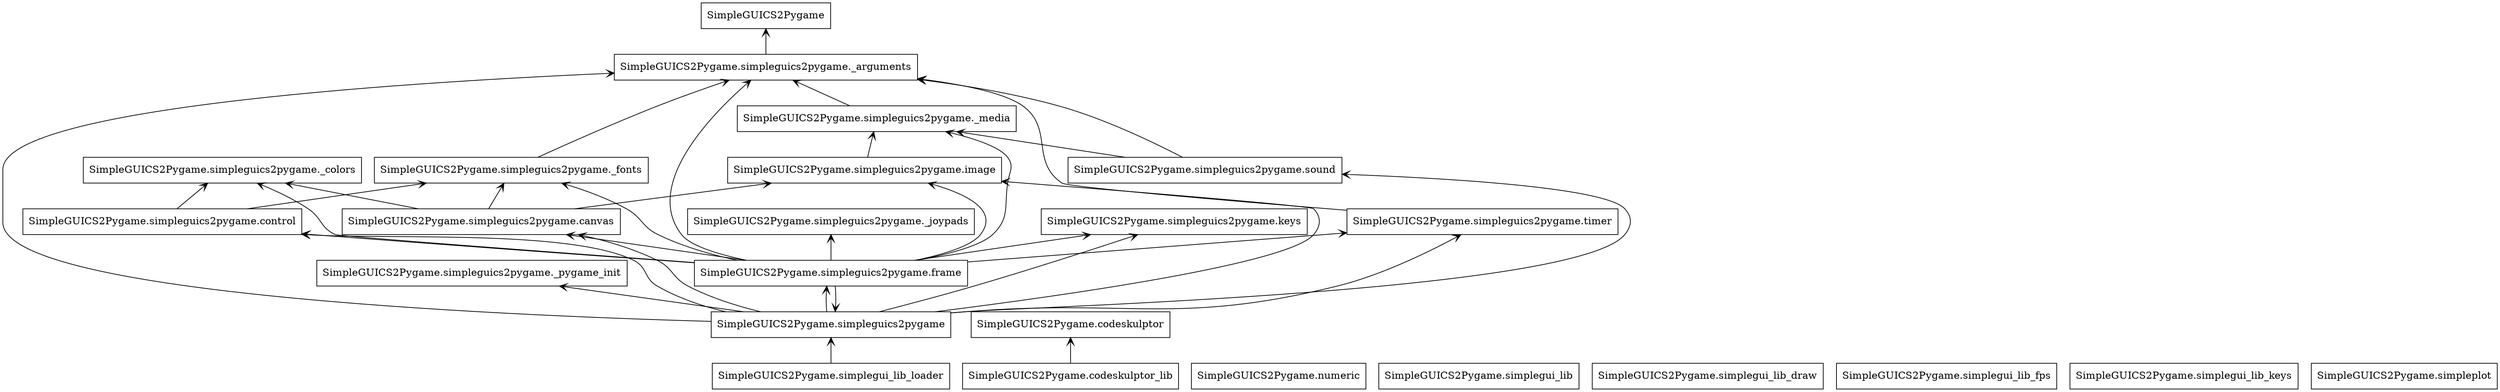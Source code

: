 digraph "packages_SimpleGUICS2Pygame_all" {
charset="utf-8"
rankdir=BT
"0" [label="SimpleGUICS2Pygame", shape="box"];
"1" [label="SimpleGUICS2Pygame.codeskulptor", shape="box"];
"2" [label="SimpleGUICS2Pygame.codeskulptor_lib", shape="box"];
"3" [label="SimpleGUICS2Pygame.numeric", shape="box"];
"4" [label="SimpleGUICS2Pygame.simplegui_lib", shape="box"];
"5" [label="SimpleGUICS2Pygame.simplegui_lib_draw", shape="box"];
"6" [label="SimpleGUICS2Pygame.simplegui_lib_fps", shape="box"];
"7" [label="SimpleGUICS2Pygame.simplegui_lib_keys", shape="box"];
"8" [label="SimpleGUICS2Pygame.simplegui_lib_loader", shape="box"];
"9" [label="SimpleGUICS2Pygame.simpleguics2pygame", shape="box"];
"10" [label="SimpleGUICS2Pygame.simpleguics2pygame._arguments", shape="box"];
"11" [label="SimpleGUICS2Pygame.simpleguics2pygame._colors", shape="box"];
"12" [label="SimpleGUICS2Pygame.simpleguics2pygame._fonts", shape="box"];
"13" [label="SimpleGUICS2Pygame.simpleguics2pygame._joypads", shape="box"];
"14" [label="SimpleGUICS2Pygame.simpleguics2pygame._media", shape="box"];
"15" [label="SimpleGUICS2Pygame.simpleguics2pygame._pygame_init", shape="box"];
"16" [label="SimpleGUICS2Pygame.simpleguics2pygame.canvas", shape="box"];
"17" [label="SimpleGUICS2Pygame.simpleguics2pygame.control", shape="box"];
"18" [label="SimpleGUICS2Pygame.simpleguics2pygame.frame", shape="box"];
"19" [label="SimpleGUICS2Pygame.simpleguics2pygame.image", shape="box"];
"20" [label="SimpleGUICS2Pygame.simpleguics2pygame.keys", shape="box"];
"21" [label="SimpleGUICS2Pygame.simpleguics2pygame.sound", shape="box"];
"22" [label="SimpleGUICS2Pygame.simpleguics2pygame.timer", shape="box"];
"23" [label="SimpleGUICS2Pygame.simpleplot", shape="box"];
"2" -> "1" [arrowhead="open", arrowtail="none"];
"8" -> "9" [arrowhead="open", arrowtail="none"];
"9" -> "10" [arrowhead="open", arrowtail="none"];
"9" -> "15" [arrowhead="open", arrowtail="none"];
"9" -> "16" [arrowhead="open", arrowtail="none"];
"9" -> "17" [arrowhead="open", arrowtail="none"];
"9" -> "18" [arrowhead="open", arrowtail="none"];
"9" -> "19" [arrowhead="open", arrowtail="none"];
"9" -> "20" [arrowhead="open", arrowtail="none"];
"9" -> "21" [arrowhead="open", arrowtail="none"];
"9" -> "22" [arrowhead="open", arrowtail="none"];
"10" -> "0" [arrowhead="open", arrowtail="none"];
"12" -> "10" [arrowhead="open", arrowtail="none"];
"14" -> "10" [arrowhead="open", arrowtail="none"];
"16" -> "11" [arrowhead="open", arrowtail="none"];
"16" -> "12" [arrowhead="open", arrowtail="none"];
"16" -> "19" [arrowhead="open", arrowtail="none"];
"17" -> "11" [arrowhead="open", arrowtail="none"];
"17" -> "12" [arrowhead="open", arrowtail="none"];
"18" -> "9" [arrowhead="open", arrowtail="none"];
"18" -> "10" [arrowhead="open", arrowtail="none"];
"18" -> "11" [arrowhead="open", arrowtail="none"];
"18" -> "12" [arrowhead="open", arrowtail="none"];
"18" -> "13" [arrowhead="open", arrowtail="none"];
"18" -> "14" [arrowhead="open", arrowtail="none"];
"18" -> "16" [arrowhead="open", arrowtail="none"];
"18" -> "17" [arrowhead="open", arrowtail="none"];
"18" -> "19" [arrowhead="open", arrowtail="none"];
"18" -> "20" [arrowhead="open", arrowtail="none"];
"18" -> "22" [arrowhead="open", arrowtail="none"];
"19" -> "14" [arrowhead="open", arrowtail="none"];
"21" -> "10" [arrowhead="open", arrowtail="none"];
"21" -> "14" [arrowhead="open", arrowtail="none"];
"22" -> "10" [arrowhead="open", arrowtail="none"];
}
